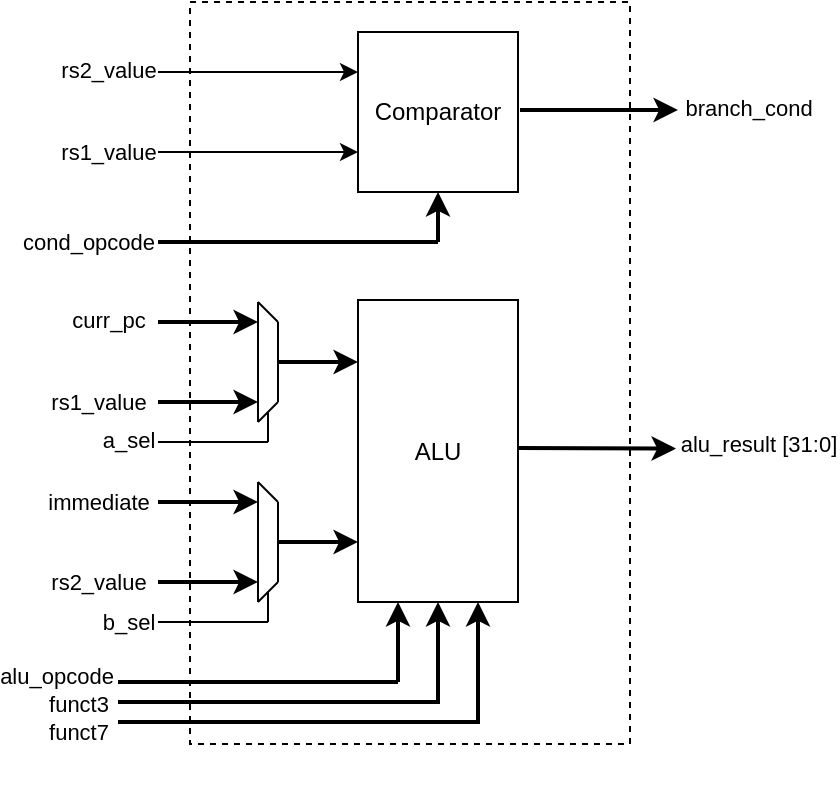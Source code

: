<mxfile version="27.0.1">
  <diagram name="Page-1" id="vU-9YwdmkZaebn9MegqI">
    <mxGraphModel dx="1133" dy="665" grid="1" gridSize="1" guides="1" tooltips="1" connect="1" arrows="1" fold="1" page="1" pageScale="1" pageWidth="827" pageHeight="1169" math="0" shadow="0">
      <root>
        <mxCell id="0" />
        <mxCell id="1" parent="0" />
        <mxCell id="KtWYlKFgSREgwUeG02iB-3" value="Comparator" style="whiteSpace=wrap;html=1;aspect=fixed;" parent="1" vertex="1">
          <mxGeometry x="280" y="135" width="80" height="80" as="geometry" />
        </mxCell>
        <mxCell id="KtWYlKFgSREgwUeG02iB-6" value="" style="endArrow=none;html=1;rounded=0;" parent="1" edge="1">
          <mxGeometry width="50" height="50" relative="1" as="geometry">
            <mxPoint x="230" y="420" as="sourcePoint" />
            <mxPoint x="240" y="410" as="targetPoint" />
          </mxGeometry>
        </mxCell>
        <mxCell id="KtWYlKFgSREgwUeG02iB-7" value="" style="endArrow=none;html=1;rounded=0;" parent="1" edge="1">
          <mxGeometry width="50" height="50" relative="1" as="geometry">
            <mxPoint x="230" y="360" as="sourcePoint" />
            <mxPoint x="240" y="370" as="targetPoint" />
          </mxGeometry>
        </mxCell>
        <mxCell id="KtWYlKFgSREgwUeG02iB-8" value="" style="endArrow=none;html=1;rounded=0;" parent="1" edge="1">
          <mxGeometry width="50" height="50" relative="1" as="geometry">
            <mxPoint x="240" y="410" as="sourcePoint" />
            <mxPoint x="240" y="370" as="targetPoint" />
          </mxGeometry>
        </mxCell>
        <mxCell id="KtWYlKFgSREgwUeG02iB-9" value="" style="endArrow=none;html=1;rounded=0;" parent="1" edge="1">
          <mxGeometry width="50" height="50" relative="1" as="geometry">
            <mxPoint x="230" y="420" as="sourcePoint" />
            <mxPoint x="230" y="360" as="targetPoint" />
          </mxGeometry>
        </mxCell>
        <mxCell id="KtWYlKFgSREgwUeG02iB-10" value="" style="endArrow=none;html=1;rounded=0;" parent="1" edge="1">
          <mxGeometry width="50" height="50" relative="1" as="geometry">
            <mxPoint x="230" y="330" as="sourcePoint" />
            <mxPoint x="240" y="320" as="targetPoint" />
          </mxGeometry>
        </mxCell>
        <mxCell id="KtWYlKFgSREgwUeG02iB-11" value="" style="endArrow=none;html=1;rounded=0;" parent="1" edge="1">
          <mxGeometry width="50" height="50" relative="1" as="geometry">
            <mxPoint x="230" y="270" as="sourcePoint" />
            <mxPoint x="240" y="280" as="targetPoint" />
          </mxGeometry>
        </mxCell>
        <mxCell id="KtWYlKFgSREgwUeG02iB-12" value="" style="endArrow=none;html=1;rounded=0;" parent="1" edge="1">
          <mxGeometry width="50" height="50" relative="1" as="geometry">
            <mxPoint x="240" y="320" as="sourcePoint" />
            <mxPoint x="240" y="280" as="targetPoint" />
          </mxGeometry>
        </mxCell>
        <mxCell id="KtWYlKFgSREgwUeG02iB-13" value="" style="endArrow=none;html=1;rounded=0;" parent="1" edge="1">
          <mxGeometry width="50" height="50" relative="1" as="geometry">
            <mxPoint x="230" y="330" as="sourcePoint" />
            <mxPoint x="230" y="270" as="targetPoint" />
          </mxGeometry>
        </mxCell>
        <mxCell id="KtWYlKFgSREgwUeG02iB-14" value="&lt;div&gt;ALU&lt;/div&gt;" style="rounded=0;whiteSpace=wrap;html=1;rotation=0;" parent="1" vertex="1">
          <mxGeometry x="280" y="269" width="80" height="151" as="geometry" />
        </mxCell>
        <mxCell id="KtWYlKFgSREgwUeG02iB-16" value="" style="endArrow=classic;html=1;rounded=0;strokeWidth=2;" parent="1" edge="1">
          <mxGeometry width="50" height="50" relative="1" as="geometry">
            <mxPoint x="240" y="300" as="sourcePoint" />
            <mxPoint x="280" y="300" as="targetPoint" />
          </mxGeometry>
        </mxCell>
        <mxCell id="KtWYlKFgSREgwUeG02iB-17" value="" style="endArrow=classic;html=1;rounded=0;strokeWidth=2;" parent="1" edge="1">
          <mxGeometry width="50" height="50" relative="1" as="geometry">
            <mxPoint x="240" y="390" as="sourcePoint" />
            <mxPoint x="280" y="390" as="targetPoint" />
          </mxGeometry>
        </mxCell>
        <mxCell id="KtWYlKFgSREgwUeG02iB-18" value="" style="endArrow=none;html=1;rounded=0;" parent="1" edge="1">
          <mxGeometry width="50" height="50" relative="1" as="geometry">
            <mxPoint x="235" y="340" as="sourcePoint" />
            <mxPoint x="235" y="325" as="targetPoint" />
          </mxGeometry>
        </mxCell>
        <mxCell id="KtWYlKFgSREgwUeG02iB-19" value="" style="endArrow=none;html=1;rounded=0;" parent="1" edge="1">
          <mxGeometry width="50" height="50" relative="1" as="geometry">
            <mxPoint x="235" y="430" as="sourcePoint" />
            <mxPoint x="235" y="415" as="targetPoint" />
          </mxGeometry>
        </mxCell>
        <mxCell id="KtWYlKFgSREgwUeG02iB-20" value="" style="endArrow=none;html=1;rounded=0;" parent="1" edge="1">
          <mxGeometry width="50" height="50" relative="1" as="geometry">
            <mxPoint x="180" y="340" as="sourcePoint" />
            <mxPoint x="235" y="340" as="targetPoint" />
          </mxGeometry>
        </mxCell>
        <mxCell id="KtWYlKFgSREgwUeG02iB-22" value="&lt;div&gt;a_sel&lt;/div&gt;" style="edgeLabel;html=1;align=center;verticalAlign=middle;resizable=0;points=[];" parent="KtWYlKFgSREgwUeG02iB-20" vertex="1" connectable="0">
          <mxGeometry x="-0.818" y="1" relative="1" as="geometry">
            <mxPoint x="-20" as="offset" />
          </mxGeometry>
        </mxCell>
        <mxCell id="KtWYlKFgSREgwUeG02iB-21" value="" style="endArrow=none;html=1;rounded=0;" parent="1" edge="1">
          <mxGeometry width="50" height="50" relative="1" as="geometry">
            <mxPoint x="180" y="430" as="sourcePoint" />
            <mxPoint x="235" y="430" as="targetPoint" />
          </mxGeometry>
        </mxCell>
        <mxCell id="KtWYlKFgSREgwUeG02iB-23" value="&lt;div&gt;b_sel&lt;/div&gt;" style="edgeLabel;html=1;align=center;verticalAlign=middle;resizable=0;points=[];" parent="KtWYlKFgSREgwUeG02iB-21" vertex="1" connectable="0">
          <mxGeometry x="-0.891" relative="1" as="geometry">
            <mxPoint x="-18" as="offset" />
          </mxGeometry>
        </mxCell>
        <mxCell id="KtWYlKFgSREgwUeG02iB-24" value="" style="endArrow=classic;html=1;rounded=0;strokeWidth=2;" parent="1" edge="1">
          <mxGeometry width="50" height="50" relative="1" as="geometry">
            <mxPoint x="300" y="460" as="sourcePoint" />
            <mxPoint x="300" y="420" as="targetPoint" />
          </mxGeometry>
        </mxCell>
        <mxCell id="KtWYlKFgSREgwUeG02iB-25" value="" style="endArrow=none;html=1;rounded=0;strokeWidth=2;" parent="1" edge="1">
          <mxGeometry width="50" height="50" relative="1" as="geometry">
            <mxPoint x="160" y="460" as="sourcePoint" />
            <mxPoint x="300" y="460" as="targetPoint" />
          </mxGeometry>
        </mxCell>
        <mxCell id="KtWYlKFgSREgwUeG02iB-32" value="&lt;div&gt;alu_opcode&lt;/div&gt;" style="edgeLabel;html=1;align=center;verticalAlign=middle;resizable=0;points=[];" parent="KtWYlKFgSREgwUeG02iB-25" vertex="1" connectable="0">
          <mxGeometry x="-0.875" y="-1" relative="1" as="geometry">
            <mxPoint x="-40" y="-4" as="offset" />
          </mxGeometry>
        </mxCell>
        <mxCell id="KtWYlKFgSREgwUeG02iB-26" value="" style="endArrow=classic;html=1;rounded=0;strokeWidth=2;" parent="1" edge="1">
          <mxGeometry width="50" height="50" relative="1" as="geometry">
            <mxPoint x="180" y="370" as="sourcePoint" />
            <mxPoint x="230" y="370" as="targetPoint" />
          </mxGeometry>
        </mxCell>
        <mxCell id="KtWYlKFgSREgwUeG02iB-34" value="immediate" style="edgeLabel;html=1;align=center;verticalAlign=middle;resizable=0;points=[];" parent="KtWYlKFgSREgwUeG02iB-26" vertex="1" connectable="0">
          <mxGeometry x="-0.691" y="-1" relative="1" as="geometry">
            <mxPoint x="-38" y="-1" as="offset" />
          </mxGeometry>
        </mxCell>
        <mxCell id="KtWYlKFgSREgwUeG02iB-27" value="" style="endArrow=classic;html=1;rounded=0;strokeWidth=2;" parent="1" edge="1">
          <mxGeometry width="50" height="50" relative="1" as="geometry">
            <mxPoint x="180" y="410" as="sourcePoint" />
            <mxPoint x="230" y="410" as="targetPoint" />
          </mxGeometry>
        </mxCell>
        <mxCell id="KtWYlKFgSREgwUeG02iB-33" value="rs2_value" style="edgeLabel;html=1;align=center;verticalAlign=middle;resizable=0;points=[];" parent="KtWYlKFgSREgwUeG02iB-27" vertex="1" connectable="0">
          <mxGeometry x="-0.286" relative="1" as="geometry">
            <mxPoint x="-48" as="offset" />
          </mxGeometry>
        </mxCell>
        <mxCell id="KtWYlKFgSREgwUeG02iB-28" value="" style="endArrow=classic;html=1;rounded=0;strokeWidth=2;" parent="1" edge="1">
          <mxGeometry width="50" height="50" relative="1" as="geometry">
            <mxPoint x="180" y="320" as="sourcePoint" />
            <mxPoint x="230" y="320" as="targetPoint" />
          </mxGeometry>
        </mxCell>
        <mxCell id="KtWYlKFgSREgwUeG02iB-35" value="rs1_value" style="edgeLabel;html=1;align=center;verticalAlign=middle;resizable=0;points=[];" parent="KtWYlKFgSREgwUeG02iB-28" vertex="1" connectable="0">
          <mxGeometry x="-0.615" relative="1" as="geometry">
            <mxPoint x="-40" as="offset" />
          </mxGeometry>
        </mxCell>
        <mxCell id="KtWYlKFgSREgwUeG02iB-29" value="" style="endArrow=classic;html=1;rounded=0;strokeWidth=2;" parent="1" edge="1">
          <mxGeometry width="50" height="50" relative="1" as="geometry">
            <mxPoint x="180" y="280" as="sourcePoint" />
            <mxPoint x="230" y="280" as="targetPoint" />
          </mxGeometry>
        </mxCell>
        <mxCell id="KtWYlKFgSREgwUeG02iB-36" value="curr_pc" style="edgeLabel;html=1;align=center;verticalAlign=middle;resizable=0;points=[];" parent="KtWYlKFgSREgwUeG02iB-29" vertex="1" connectable="0">
          <mxGeometry x="-0.768" y="1" relative="1" as="geometry">
            <mxPoint x="-31" as="offset" />
          </mxGeometry>
        </mxCell>
        <mxCell id="KtWYlKFgSREgwUeG02iB-30" value="" style="endArrow=classic;html=1;rounded=0;strokeWidth=2;" parent="1" edge="1">
          <mxGeometry width="50" height="50" relative="1" as="geometry">
            <mxPoint x="320" y="240" as="sourcePoint" />
            <mxPoint x="320" y="215" as="targetPoint" />
          </mxGeometry>
        </mxCell>
        <mxCell id="KtWYlKFgSREgwUeG02iB-31" value="" style="endArrow=none;html=1;rounded=0;strokeWidth=2;" parent="1" edge="1">
          <mxGeometry width="50" height="50" relative="1" as="geometry">
            <mxPoint x="180" y="240" as="sourcePoint" />
            <mxPoint x="320" y="240" as="targetPoint" />
          </mxGeometry>
        </mxCell>
        <mxCell id="KtWYlKFgSREgwUeG02iB-37" value="cond_opcode" style="edgeLabel;html=1;align=center;verticalAlign=middle;resizable=0;points=[];" parent="KtWYlKFgSREgwUeG02iB-31" vertex="1" connectable="0">
          <mxGeometry x="-0.883" y="-1" relative="1" as="geometry">
            <mxPoint x="-43" y="-1" as="offset" />
          </mxGeometry>
        </mxCell>
        <mxCell id="KtWYlKFgSREgwUeG02iB-38" value="" style="endArrow=classic;html=1;rounded=0;" parent="1" edge="1">
          <mxGeometry width="50" height="50" relative="1" as="geometry">
            <mxPoint x="180" y="195" as="sourcePoint" />
            <mxPoint x="280" y="195" as="targetPoint" />
          </mxGeometry>
        </mxCell>
        <mxCell id="KtWYlKFgSREgwUeG02iB-40" value="rs1_value" style="edgeLabel;html=1;align=center;verticalAlign=middle;resizable=0;points=[];" parent="KtWYlKFgSREgwUeG02iB-38" vertex="1" connectable="0">
          <mxGeometry x="-0.64" y="-1" relative="1" as="geometry">
            <mxPoint x="-43" y="-1" as="offset" />
          </mxGeometry>
        </mxCell>
        <mxCell id="KtWYlKFgSREgwUeG02iB-39" value="" style="endArrow=classic;html=1;rounded=0;entryX=-0.005;entryY=0.869;entryDx=0;entryDy=0;entryPerimeter=0;" parent="1" edge="1">
          <mxGeometry width="50" height="50" relative="1" as="geometry">
            <mxPoint x="180" y="155" as="sourcePoint" />
            <mxPoint x="280" y="155" as="targetPoint" />
          </mxGeometry>
        </mxCell>
        <mxCell id="KtWYlKFgSREgwUeG02iB-41" value="rs2_value" style="edgeLabel;html=1;align=center;verticalAlign=middle;resizable=0;points=[];" parent="KtWYlKFgSREgwUeG02iB-39" vertex="1" connectable="0">
          <mxGeometry x="-0.72" y="1" relative="1" as="geometry">
            <mxPoint x="-39" as="offset" />
          </mxGeometry>
        </mxCell>
        <mxCell id="KtWYlKFgSREgwUeG02iB-49" value="" style="endArrow=classic;html=1;rounded=0;strokeWidth=2;" parent="1" edge="1">
          <mxGeometry width="50" height="50" relative="1" as="geometry">
            <mxPoint x="361" y="174" as="sourcePoint" />
            <mxPoint x="440" y="174" as="targetPoint" />
          </mxGeometry>
        </mxCell>
        <mxCell id="KtWYlKFgSREgwUeG02iB-56" value="branch_cond" style="edgeLabel;html=1;align=center;verticalAlign=middle;resizable=0;points=[];" parent="KtWYlKFgSREgwUeG02iB-49" vertex="1" connectable="0">
          <mxGeometry x="0.644" y="2" relative="1" as="geometry">
            <mxPoint x="49" y="1" as="offset" />
          </mxGeometry>
        </mxCell>
        <mxCell id="KtWYlKFgSREgwUeG02iB-51" value="" style="endArrow=classic;html=1;rounded=0;strokeWidth=2;" parent="1" edge="1">
          <mxGeometry width="50" height="50" relative="1" as="geometry">
            <mxPoint x="360" y="343" as="sourcePoint" />
            <mxPoint x="439" y="343.31" as="targetPoint" />
          </mxGeometry>
        </mxCell>
        <mxCell id="KtWYlKFgSREgwUeG02iB-58" value="alu_result [31:0]" style="edgeLabel;html=1;align=center;verticalAlign=middle;resizable=0;points=[];" parent="KtWYlKFgSREgwUeG02iB-51" vertex="1" connectable="0">
          <mxGeometry x="0.44" y="1" relative="1" as="geometry">
            <mxPoint x="63" y="-1" as="offset" />
          </mxGeometry>
        </mxCell>
        <mxCell id="KtWYlKFgSREgwUeG02iB-55" value="" style="rounded=0;whiteSpace=wrap;html=1;fillColor=none;dashed=1;" parent="1" vertex="1">
          <mxGeometry x="196" y="120" width="220" height="371" as="geometry" />
        </mxCell>
        <mxCell id="Yv4TifyeYZH39NhOeR85-1" value="" style="endArrow=classic;html=1;rounded=0;strokeWidth=2;" edge="1" parent="1">
          <mxGeometry width="50" height="50" relative="1" as="geometry">
            <mxPoint x="160" y="470" as="sourcePoint" />
            <mxPoint x="320" y="420" as="targetPoint" />
            <Array as="points">
              <mxPoint x="320" y="470" />
            </Array>
          </mxGeometry>
        </mxCell>
        <mxCell id="Yv4TifyeYZH39NhOeR85-3" value="funct3" style="edgeLabel;html=1;align=center;verticalAlign=middle;resizable=0;points=[];" vertex="1" connectable="0" parent="Yv4TifyeYZH39NhOeR85-1">
          <mxGeometry x="-0.865" relative="1" as="geometry">
            <mxPoint x="-34" y="1" as="offset" />
          </mxGeometry>
        </mxCell>
        <mxCell id="Yv4TifyeYZH39NhOeR85-2" value="" style="endArrow=classic;html=1;rounded=0;strokeWidth=2;entryX=0.75;entryY=1;entryDx=0;entryDy=0;" edge="1" parent="1" target="KtWYlKFgSREgwUeG02iB-14">
          <mxGeometry width="50" height="50" relative="1" as="geometry">
            <mxPoint x="160" y="480" as="sourcePoint" />
            <mxPoint x="340" y="430" as="targetPoint" />
            <Array as="points">
              <mxPoint x="340" y="480" />
            </Array>
          </mxGeometry>
        </mxCell>
        <mxCell id="Yv4TifyeYZH39NhOeR85-4" value="funct7" style="edgeLabel;html=1;align=center;verticalAlign=middle;resizable=0;points=[];" vertex="1" connectable="0" parent="Yv4TifyeYZH39NhOeR85-2">
          <mxGeometry x="-0.94" relative="1" as="geometry">
            <mxPoint x="-27" y="5" as="offset" />
          </mxGeometry>
        </mxCell>
        <mxCell id="Yv4TifyeYZH39NhOeR85-5" value="&amp;nbsp;" style="text;whiteSpace=wrap;html=1;" vertex="1" parent="1">
          <mxGeometry x="110" y="493" width="23" height="28" as="geometry" />
        </mxCell>
      </root>
    </mxGraphModel>
  </diagram>
</mxfile>

